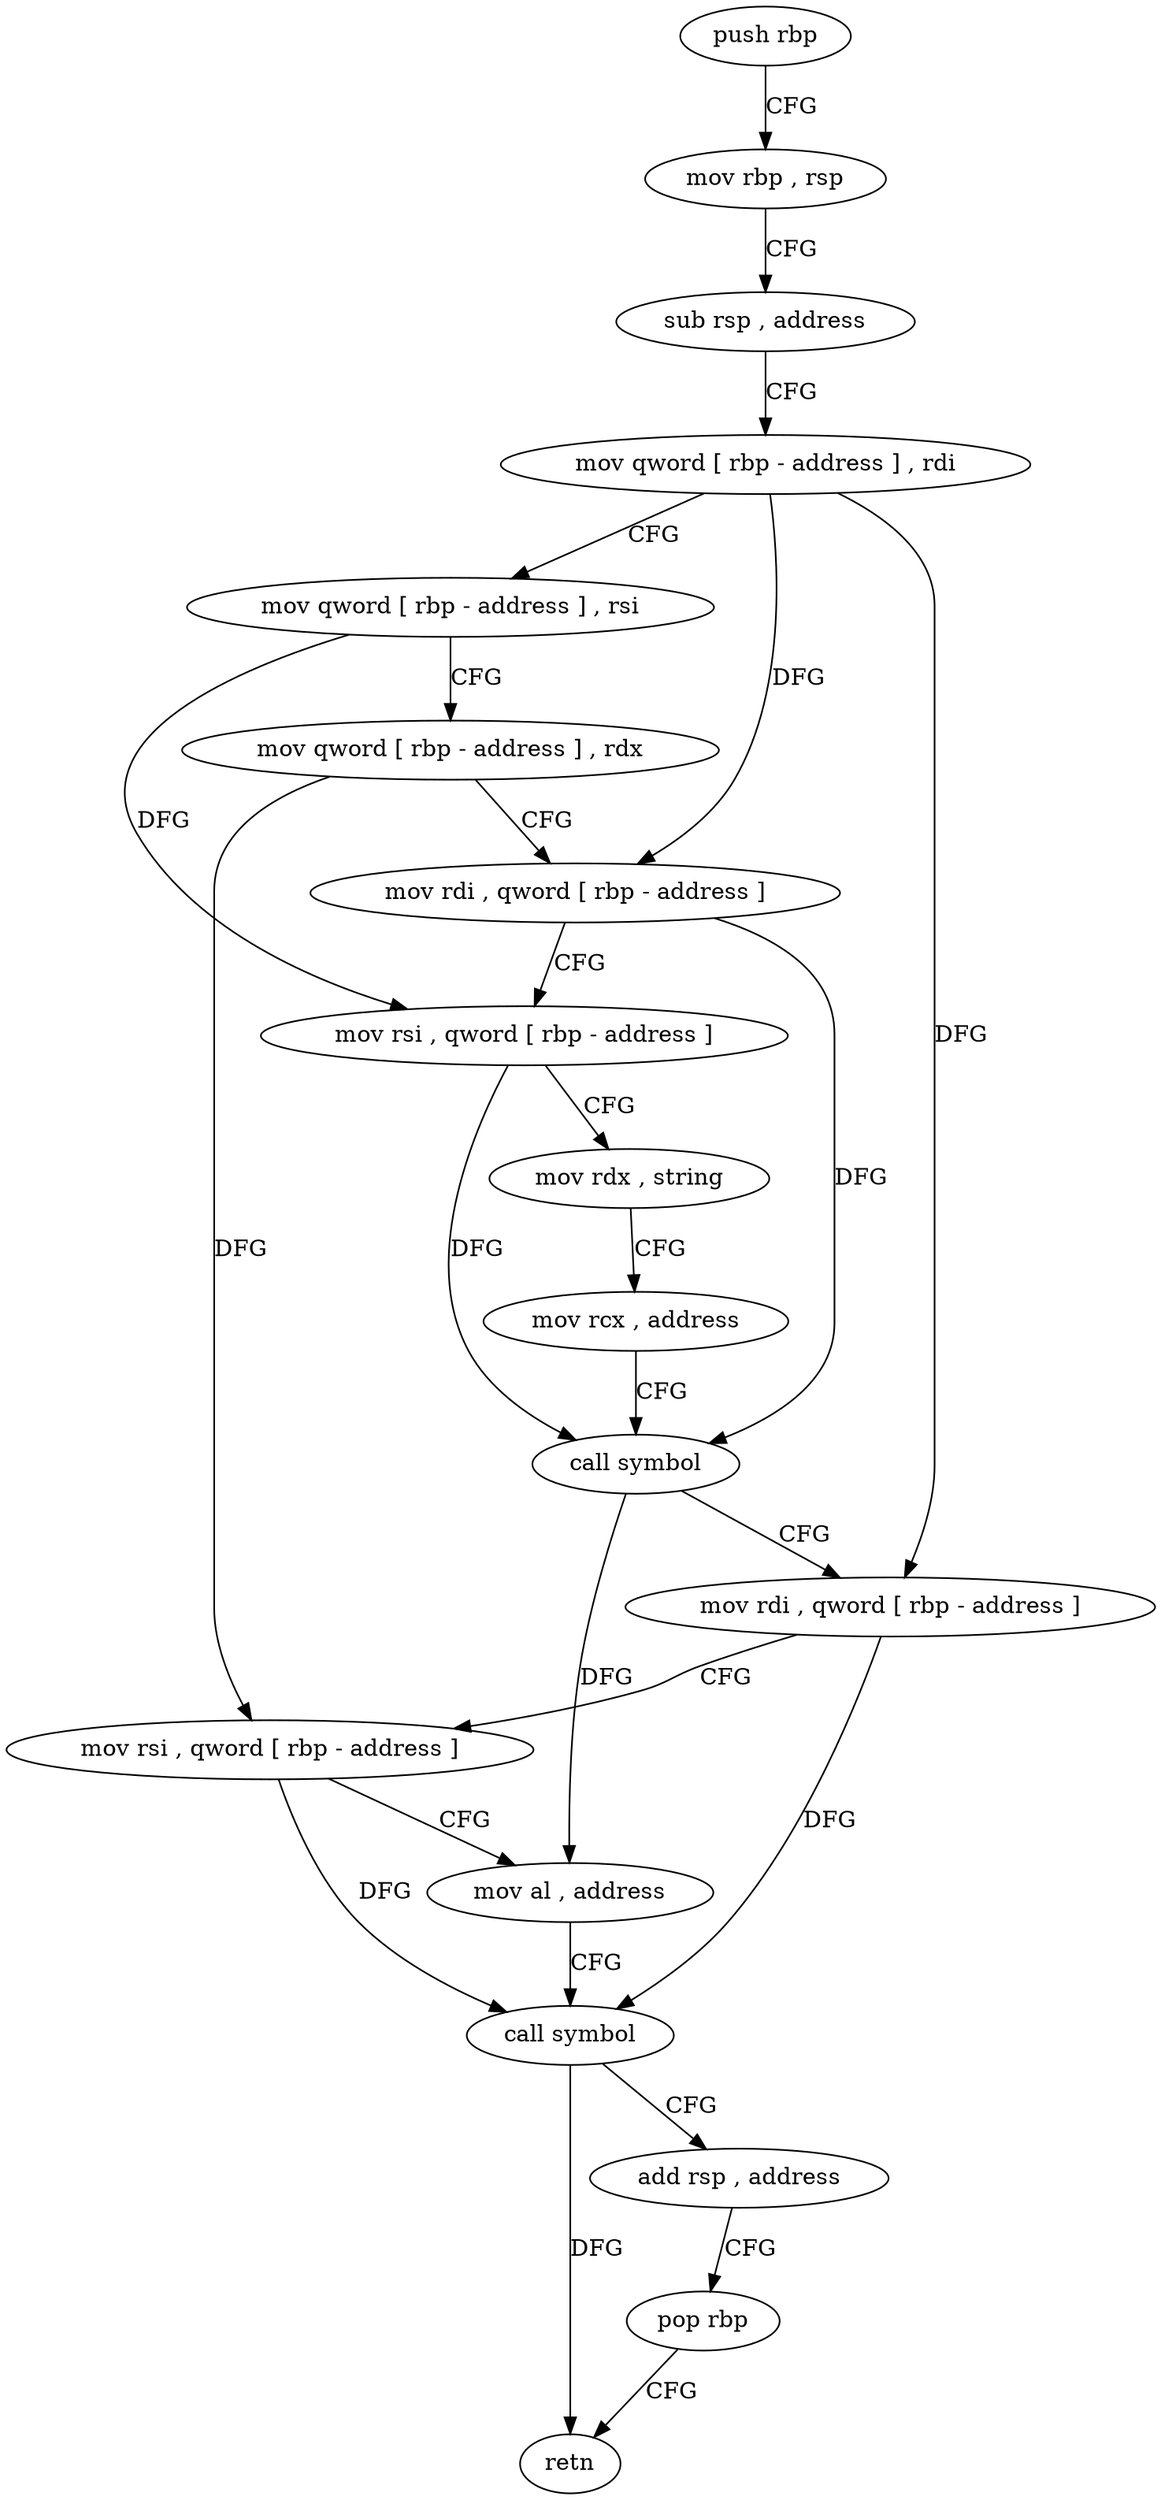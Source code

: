 digraph "func" {
"4213216" [label = "push rbp" ]
"4213217" [label = "mov rbp , rsp" ]
"4213220" [label = "sub rsp , address" ]
"4213224" [label = "mov qword [ rbp - address ] , rdi" ]
"4213228" [label = "mov qword [ rbp - address ] , rsi" ]
"4213232" [label = "mov qword [ rbp - address ] , rdx" ]
"4213236" [label = "mov rdi , qword [ rbp - address ]" ]
"4213240" [label = "mov rsi , qword [ rbp - address ]" ]
"4213244" [label = "mov rdx , string" ]
"4213254" [label = "mov rcx , address" ]
"4213264" [label = "call symbol" ]
"4213269" [label = "mov rdi , qword [ rbp - address ]" ]
"4213273" [label = "mov rsi , qword [ rbp - address ]" ]
"4213277" [label = "mov al , address" ]
"4213279" [label = "call symbol" ]
"4213284" [label = "add rsp , address" ]
"4213288" [label = "pop rbp" ]
"4213289" [label = "retn" ]
"4213216" -> "4213217" [ label = "CFG" ]
"4213217" -> "4213220" [ label = "CFG" ]
"4213220" -> "4213224" [ label = "CFG" ]
"4213224" -> "4213228" [ label = "CFG" ]
"4213224" -> "4213236" [ label = "DFG" ]
"4213224" -> "4213269" [ label = "DFG" ]
"4213228" -> "4213232" [ label = "CFG" ]
"4213228" -> "4213240" [ label = "DFG" ]
"4213232" -> "4213236" [ label = "CFG" ]
"4213232" -> "4213273" [ label = "DFG" ]
"4213236" -> "4213240" [ label = "CFG" ]
"4213236" -> "4213264" [ label = "DFG" ]
"4213240" -> "4213244" [ label = "CFG" ]
"4213240" -> "4213264" [ label = "DFG" ]
"4213244" -> "4213254" [ label = "CFG" ]
"4213254" -> "4213264" [ label = "CFG" ]
"4213264" -> "4213269" [ label = "CFG" ]
"4213264" -> "4213277" [ label = "DFG" ]
"4213269" -> "4213273" [ label = "CFG" ]
"4213269" -> "4213279" [ label = "DFG" ]
"4213273" -> "4213277" [ label = "CFG" ]
"4213273" -> "4213279" [ label = "DFG" ]
"4213277" -> "4213279" [ label = "CFG" ]
"4213279" -> "4213284" [ label = "CFG" ]
"4213279" -> "4213289" [ label = "DFG" ]
"4213284" -> "4213288" [ label = "CFG" ]
"4213288" -> "4213289" [ label = "CFG" ]
}
